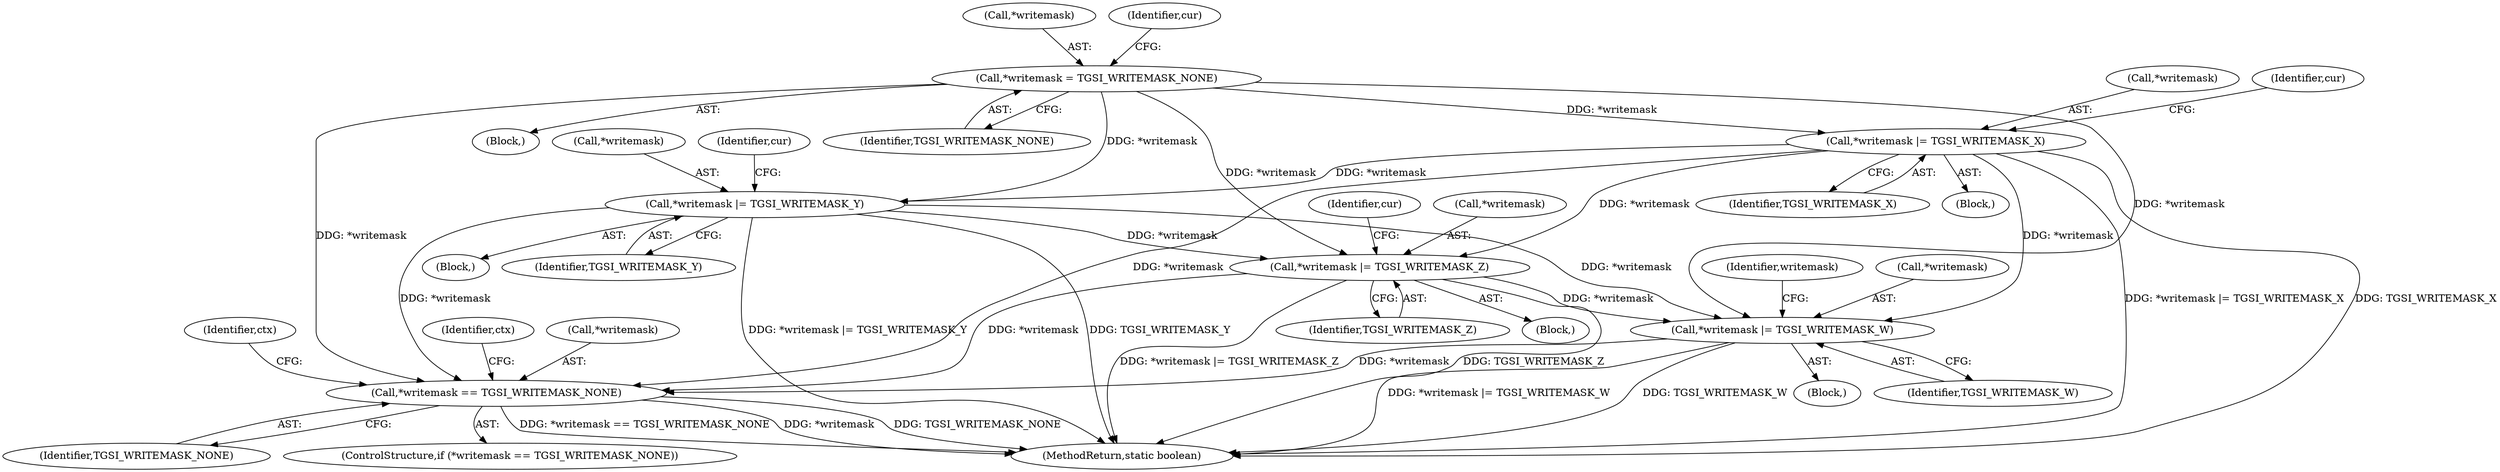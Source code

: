 digraph "0_virglrenderer_e534b51ca3c3cd25f3990589932a9ed711c59b27@API" {
"1000698" [label="(Call,*writemask |= TGSI_WRITEMASK_W)"];
"1000659" [label="(Call,*writemask |= TGSI_WRITEMASK_X)"];
"1000643" [label="(Call,*writemask = TGSI_WRITEMASK_NONE)"];
"1000685" [label="(Call,*writemask |= TGSI_WRITEMASK_Z)"];
"1000672" [label="(Call,*writemask |= TGSI_WRITEMASK_Y)"];
"1000703" [label="(Call,*writemask == TGSI_WRITEMASK_NONE)"];
"1000682" [label="(Block,)"];
"1000675" [label="(Identifier,TGSI_WRITEMASK_Y)"];
"1000680" [label="(Identifier,cur)"];
"1000704" [label="(Call,*writemask)"];
"1000660" [label="(Call,*writemask)"];
"1000685" [label="(Call,*writemask |= TGSI_WRITEMASK_Z)"];
"1000688" [label="(Identifier,TGSI_WRITEMASK_Z)"];
"1000705" [label="(Identifier,writemask)"];
"1000669" [label="(Block,)"];
"1000698" [label="(Call,*writemask |= TGSI_WRITEMASK_W)"];
"1000699" [label="(Call,*writemask)"];
"1000693" [label="(Identifier,cur)"];
"1000701" [label="(Identifier,TGSI_WRITEMASK_W)"];
"1000702" [label="(ControlStructure,if (*writemask == TGSI_WRITEMASK_NONE))"];
"1000646" [label="(Identifier,TGSI_WRITEMASK_NONE)"];
"1000695" [label="(Block,)"];
"1000706" [label="(Identifier,TGSI_WRITEMASK_NONE)"];
"1000662" [label="(Identifier,TGSI_WRITEMASK_X)"];
"1000709" [label="(Identifier,ctx)"];
"1004167" [label="(MethodReturn,static boolean)"];
"1000703" [label="(Call,*writemask == TGSI_WRITEMASK_NONE)"];
"1000659" [label="(Call,*writemask |= TGSI_WRITEMASK_X)"];
"1000715" [label="(Identifier,ctx)"];
"1000656" [label="(Block,)"];
"1000640" [label="(Block,)"];
"1000673" [label="(Call,*writemask)"];
"1000667" [label="(Identifier,cur)"];
"1000672" [label="(Call,*writemask |= TGSI_WRITEMASK_Y)"];
"1000644" [label="(Call,*writemask)"];
"1000643" [label="(Call,*writemask = TGSI_WRITEMASK_NONE)"];
"1000649" [label="(Identifier,cur)"];
"1000686" [label="(Call,*writemask)"];
"1000698" -> "1000695"  [label="AST: "];
"1000698" -> "1000701"  [label="CFG: "];
"1000699" -> "1000698"  [label="AST: "];
"1000701" -> "1000698"  [label="AST: "];
"1000705" -> "1000698"  [label="CFG: "];
"1000698" -> "1004167"  [label="DDG: TGSI_WRITEMASK_W"];
"1000698" -> "1004167"  [label="DDG: *writemask |= TGSI_WRITEMASK_W"];
"1000659" -> "1000698"  [label="DDG: *writemask"];
"1000643" -> "1000698"  [label="DDG: *writemask"];
"1000685" -> "1000698"  [label="DDG: *writemask"];
"1000672" -> "1000698"  [label="DDG: *writemask"];
"1000698" -> "1000703"  [label="DDG: *writemask"];
"1000659" -> "1000656"  [label="AST: "];
"1000659" -> "1000662"  [label="CFG: "];
"1000660" -> "1000659"  [label="AST: "];
"1000662" -> "1000659"  [label="AST: "];
"1000667" -> "1000659"  [label="CFG: "];
"1000659" -> "1004167"  [label="DDG: TGSI_WRITEMASK_X"];
"1000659" -> "1004167"  [label="DDG: *writemask |= TGSI_WRITEMASK_X"];
"1000643" -> "1000659"  [label="DDG: *writemask"];
"1000659" -> "1000672"  [label="DDG: *writemask"];
"1000659" -> "1000685"  [label="DDG: *writemask"];
"1000659" -> "1000703"  [label="DDG: *writemask"];
"1000643" -> "1000640"  [label="AST: "];
"1000643" -> "1000646"  [label="CFG: "];
"1000644" -> "1000643"  [label="AST: "];
"1000646" -> "1000643"  [label="AST: "];
"1000649" -> "1000643"  [label="CFG: "];
"1000643" -> "1000672"  [label="DDG: *writemask"];
"1000643" -> "1000685"  [label="DDG: *writemask"];
"1000643" -> "1000703"  [label="DDG: *writemask"];
"1000685" -> "1000682"  [label="AST: "];
"1000685" -> "1000688"  [label="CFG: "];
"1000686" -> "1000685"  [label="AST: "];
"1000688" -> "1000685"  [label="AST: "];
"1000693" -> "1000685"  [label="CFG: "];
"1000685" -> "1004167"  [label="DDG: *writemask |= TGSI_WRITEMASK_Z"];
"1000685" -> "1004167"  [label="DDG: TGSI_WRITEMASK_Z"];
"1000672" -> "1000685"  [label="DDG: *writemask"];
"1000685" -> "1000703"  [label="DDG: *writemask"];
"1000672" -> "1000669"  [label="AST: "];
"1000672" -> "1000675"  [label="CFG: "];
"1000673" -> "1000672"  [label="AST: "];
"1000675" -> "1000672"  [label="AST: "];
"1000680" -> "1000672"  [label="CFG: "];
"1000672" -> "1004167"  [label="DDG: *writemask |= TGSI_WRITEMASK_Y"];
"1000672" -> "1004167"  [label="DDG: TGSI_WRITEMASK_Y"];
"1000672" -> "1000703"  [label="DDG: *writemask"];
"1000703" -> "1000702"  [label="AST: "];
"1000703" -> "1000706"  [label="CFG: "];
"1000704" -> "1000703"  [label="AST: "];
"1000706" -> "1000703"  [label="AST: "];
"1000709" -> "1000703"  [label="CFG: "];
"1000715" -> "1000703"  [label="CFG: "];
"1000703" -> "1004167"  [label="DDG: TGSI_WRITEMASK_NONE"];
"1000703" -> "1004167"  [label="DDG: *writemask == TGSI_WRITEMASK_NONE"];
"1000703" -> "1004167"  [label="DDG: *writemask"];
}
